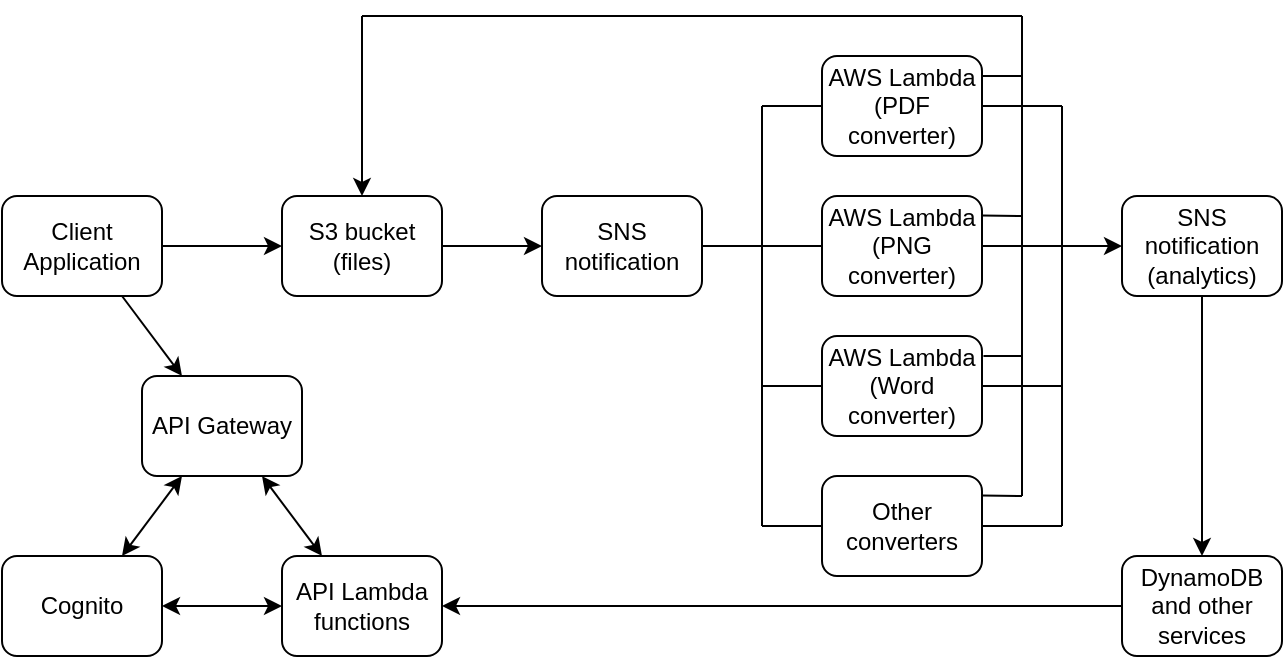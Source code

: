 <mxfile version="14.4.3" type="device"><diagram id="FSnJV-ldduJVKGIEPERM" name="Page-1"><mxGraphModel dx="1977" dy="1193" grid="1" gridSize="10" guides="1" tooltips="1" connect="1" arrows="1" fold="1" page="1" pageScale="1" pageWidth="827" pageHeight="1169" math="0" shadow="0"><root><mxCell id="0"/><mxCell id="1" parent="0"/><mxCell id="08POpkArn98ewwA57dKQ-13" style="edgeStyle=orthogonalEdgeStyle;rounded=0;orthogonalLoop=1;jettySize=auto;html=1;exitX=1;exitY=0.5;exitDx=0;exitDy=0;entryX=0;entryY=0.5;entryDx=0;entryDy=0;" edge="1" parent="1" source="08POpkArn98ewwA57dKQ-1" target="08POpkArn98ewwA57dKQ-2"><mxGeometry relative="1" as="geometry"/></mxCell><mxCell id="08POpkArn98ewwA57dKQ-1" value="Client Application" style="rounded=1;whiteSpace=wrap;html=1;" vertex="1" parent="1"><mxGeometry x="30" y="240" width="80" height="50" as="geometry"/></mxCell><mxCell id="08POpkArn98ewwA57dKQ-2" value="S3 bucket &lt;br&gt;(files)" style="rounded=1;whiteSpace=wrap;html=1;" vertex="1" parent="1"><mxGeometry x="170" y="240" width="80" height="50" as="geometry"/></mxCell><mxCell id="08POpkArn98ewwA57dKQ-3" value="API Gateway" style="rounded=1;whiteSpace=wrap;html=1;" vertex="1" parent="1"><mxGeometry x="100" y="330" width="80" height="50" as="geometry"/></mxCell><mxCell id="08POpkArn98ewwA57dKQ-5" value="Cognito" style="rounded=1;whiteSpace=wrap;html=1;" vertex="1" parent="1"><mxGeometry x="30" y="420" width="80" height="50" as="geometry"/></mxCell><mxCell id="08POpkArn98ewwA57dKQ-6" value="API Lambda functions" style="rounded=1;whiteSpace=wrap;html=1;" vertex="1" parent="1"><mxGeometry x="170" y="420" width="80" height="50" as="geometry"/></mxCell><mxCell id="08POpkArn98ewwA57dKQ-7" value="SNS notification" style="rounded=1;whiteSpace=wrap;html=1;" vertex="1" parent="1"><mxGeometry x="300" y="240" width="80" height="50" as="geometry"/></mxCell><mxCell id="08POpkArn98ewwA57dKQ-8" value="AWS Lambda (PDF&lt;br&gt;converter)" style="rounded=1;whiteSpace=wrap;html=1;" vertex="1" parent="1"><mxGeometry x="440" y="170" width="80" height="50" as="geometry"/></mxCell><mxCell id="08POpkArn98ewwA57dKQ-9" value="SNS notification &lt;br&gt;(analytics)" style="rounded=1;whiteSpace=wrap;html=1;" vertex="1" parent="1"><mxGeometry x="590" y="240" width="80" height="50" as="geometry"/></mxCell><mxCell id="08POpkArn98ewwA57dKQ-10" value="DynamoDB and other services" style="rounded=1;whiteSpace=wrap;html=1;" vertex="1" parent="1"><mxGeometry x="590" y="420" width="80" height="50" as="geometry"/></mxCell><mxCell id="08POpkArn98ewwA57dKQ-11" value="AWS Lambda (PNG&lt;br&gt;converter)" style="rounded=1;whiteSpace=wrap;html=1;" vertex="1" parent="1"><mxGeometry x="440" y="240" width="80" height="50" as="geometry"/></mxCell><mxCell id="08POpkArn98ewwA57dKQ-12" value="AWS Lambda (Word&lt;br&gt;converter)" style="rounded=1;whiteSpace=wrap;html=1;" vertex="1" parent="1"><mxGeometry x="440" y="310" width="80" height="50" as="geometry"/></mxCell><mxCell id="08POpkArn98ewwA57dKQ-15" value="" style="endArrow=classic;html=1;exitX=0.75;exitY=1;exitDx=0;exitDy=0;entryX=0.25;entryY=0;entryDx=0;entryDy=0;" edge="1" parent="1" source="08POpkArn98ewwA57dKQ-1" target="08POpkArn98ewwA57dKQ-3"><mxGeometry width="50" height="50" relative="1" as="geometry"><mxPoint x="450" y="400" as="sourcePoint"/><mxPoint x="500" y="350" as="targetPoint"/></mxGeometry></mxCell><mxCell id="08POpkArn98ewwA57dKQ-18" value="" style="endArrow=classic;startArrow=classic;html=1;exitX=0.75;exitY=0;exitDx=0;exitDy=0;entryX=0.25;entryY=1;entryDx=0;entryDy=0;" edge="1" parent="1" source="08POpkArn98ewwA57dKQ-5" target="08POpkArn98ewwA57dKQ-3"><mxGeometry width="50" height="50" relative="1" as="geometry"><mxPoint x="450" y="400" as="sourcePoint"/><mxPoint x="500" y="350" as="targetPoint"/></mxGeometry></mxCell><mxCell id="08POpkArn98ewwA57dKQ-20" value="" style="endArrow=classic;startArrow=classic;html=1;exitX=0.75;exitY=1;exitDx=0;exitDy=0;entryX=0.25;entryY=0;entryDx=0;entryDy=0;" edge="1" parent="1" source="08POpkArn98ewwA57dKQ-3" target="08POpkArn98ewwA57dKQ-6"><mxGeometry width="50" height="50" relative="1" as="geometry"><mxPoint x="450" y="400" as="sourcePoint"/><mxPoint x="500" y="350" as="targetPoint"/></mxGeometry></mxCell><mxCell id="08POpkArn98ewwA57dKQ-21" value="" style="endArrow=classic;startArrow=classic;html=1;exitX=1;exitY=0.5;exitDx=0;exitDy=0;entryX=0;entryY=0.5;entryDx=0;entryDy=0;" edge="1" parent="1" source="08POpkArn98ewwA57dKQ-5" target="08POpkArn98ewwA57dKQ-6"><mxGeometry width="50" height="50" relative="1" as="geometry"><mxPoint x="450" y="400" as="sourcePoint"/><mxPoint x="500" y="350" as="targetPoint"/></mxGeometry></mxCell><mxCell id="08POpkArn98ewwA57dKQ-22" value="" style="endArrow=classic;html=1;exitX=1;exitY=0.5;exitDx=0;exitDy=0;entryX=0;entryY=0.5;entryDx=0;entryDy=0;" edge="1" parent="1" source="08POpkArn98ewwA57dKQ-2" target="08POpkArn98ewwA57dKQ-7"><mxGeometry width="50" height="50" relative="1" as="geometry"><mxPoint x="450" y="400" as="sourcePoint"/><mxPoint x="500" y="350" as="targetPoint"/></mxGeometry></mxCell><mxCell id="08POpkArn98ewwA57dKQ-29" value="" style="endArrow=classic;html=1;entryX=0.5;entryY=0;entryDx=0;entryDy=0;" edge="1" parent="1" target="08POpkArn98ewwA57dKQ-2"><mxGeometry width="50" height="50" relative="1" as="geometry"><mxPoint x="210" y="150" as="sourcePoint"/><mxPoint x="500" y="340" as="targetPoint"/></mxGeometry></mxCell><mxCell id="08POpkArn98ewwA57dKQ-30" value="" style="endArrow=none;html=1;" edge="1" parent="1"><mxGeometry width="50" height="50" relative="1" as="geometry"><mxPoint x="210" y="150" as="sourcePoint"/><mxPoint x="540" y="150" as="targetPoint"/></mxGeometry></mxCell><mxCell id="08POpkArn98ewwA57dKQ-31" value="" style="endArrow=none;html=1;" edge="1" parent="1"><mxGeometry width="50" height="50" relative="1" as="geometry"><mxPoint x="540" y="150" as="sourcePoint"/><mxPoint x="540" y="390" as="targetPoint"/></mxGeometry></mxCell><mxCell id="08POpkArn98ewwA57dKQ-32" value="" style="endArrow=none;html=1;" edge="1" parent="1"><mxGeometry width="50" height="50" relative="1" as="geometry"><mxPoint x="560" y="405" as="sourcePoint"/><mxPoint x="560" y="195" as="targetPoint"/></mxGeometry></mxCell><mxCell id="08POpkArn98ewwA57dKQ-40" value="" style="endArrow=classic;html=1;entryX=0;entryY=0.5;entryDx=0;entryDy=0;" edge="1" parent="1" target="08POpkArn98ewwA57dKQ-9"><mxGeometry width="50" height="50" relative="1" as="geometry"><mxPoint x="560" y="265" as="sourcePoint"/><mxPoint x="550" y="240" as="targetPoint"/></mxGeometry></mxCell><mxCell id="08POpkArn98ewwA57dKQ-46" value="" style="endArrow=none;html=1;" edge="1" parent="1"><mxGeometry width="50" height="50" relative="1" as="geometry"><mxPoint x="410" y="405" as="sourcePoint"/><mxPoint x="410" y="195" as="targetPoint"/></mxGeometry></mxCell><mxCell id="08POpkArn98ewwA57dKQ-47" value="" style="endArrow=none;html=1;exitX=0;exitY=0.5;exitDx=0;exitDy=0;" edge="1" parent="1" source="08POpkArn98ewwA57dKQ-8"><mxGeometry width="50" height="50" relative="1" as="geometry"><mxPoint x="390" y="310" as="sourcePoint"/><mxPoint x="410" y="195" as="targetPoint"/></mxGeometry></mxCell><mxCell id="08POpkArn98ewwA57dKQ-49" value="Other converters" style="rounded=1;whiteSpace=wrap;html=1;" vertex="1" parent="1"><mxGeometry x="440" y="380" width="80" height="50" as="geometry"/></mxCell><mxCell id="08POpkArn98ewwA57dKQ-51" value="" style="endArrow=classic;html=1;exitX=0;exitY=0.5;exitDx=0;exitDy=0;entryX=1;entryY=0.5;entryDx=0;entryDy=0;" edge="1" parent="1" source="08POpkArn98ewwA57dKQ-10" target="08POpkArn98ewwA57dKQ-6"><mxGeometry width="50" height="50" relative="1" as="geometry"><mxPoint x="480" y="230" as="sourcePoint"/><mxPoint x="530" y="180" as="targetPoint"/></mxGeometry></mxCell><mxCell id="08POpkArn98ewwA57dKQ-52" value="" style="endArrow=none;html=1;exitX=0;exitY=0.5;exitDx=0;exitDy=0;" edge="1" parent="1" source="08POpkArn98ewwA57dKQ-49"><mxGeometry width="50" height="50" relative="1" as="geometry"><mxPoint x="420" y="360" as="sourcePoint"/><mxPoint x="410" y="405" as="targetPoint"/></mxGeometry></mxCell><mxCell id="08POpkArn98ewwA57dKQ-54" value="" style="endArrow=none;html=1;exitX=1;exitY=0.5;exitDx=0;exitDy=0;" edge="1" parent="1" source="08POpkArn98ewwA57dKQ-7"><mxGeometry width="50" height="50" relative="1" as="geometry"><mxPoint x="420" y="360" as="sourcePoint"/><mxPoint x="410" y="265" as="targetPoint"/></mxGeometry></mxCell><mxCell id="08POpkArn98ewwA57dKQ-55" value="" style="endArrow=none;html=1;exitX=0;exitY=0.5;exitDx=0;exitDy=0;" edge="1" parent="1" source="08POpkArn98ewwA57dKQ-11"><mxGeometry width="50" height="50" relative="1" as="geometry"><mxPoint x="340" y="380" as="sourcePoint"/><mxPoint x="410" y="265" as="targetPoint"/></mxGeometry></mxCell><mxCell id="08POpkArn98ewwA57dKQ-56" value="" style="endArrow=none;html=1;exitX=0;exitY=0.5;exitDx=0;exitDy=0;" edge="1" parent="1" source="08POpkArn98ewwA57dKQ-12"><mxGeometry width="50" height="50" relative="1" as="geometry"><mxPoint x="340" y="380" as="sourcePoint"/><mxPoint x="410" y="335" as="targetPoint"/></mxGeometry></mxCell><mxCell id="08POpkArn98ewwA57dKQ-57" value="" style="endArrow=none;html=1;exitX=1;exitY=0.5;exitDx=0;exitDy=0;" edge="1" parent="1" source="08POpkArn98ewwA57dKQ-49"><mxGeometry width="50" height="50" relative="1" as="geometry"><mxPoint x="520" y="320" as="sourcePoint"/><mxPoint x="560" y="405" as="targetPoint"/></mxGeometry></mxCell><mxCell id="08POpkArn98ewwA57dKQ-58" value="" style="endArrow=none;html=1;exitX=1;exitY=0.5;exitDx=0;exitDy=0;" edge="1" parent="1" source="08POpkArn98ewwA57dKQ-12"><mxGeometry width="50" height="50" relative="1" as="geometry"><mxPoint x="520" y="320" as="sourcePoint"/><mxPoint x="560" y="335" as="targetPoint"/></mxGeometry></mxCell><mxCell id="08POpkArn98ewwA57dKQ-59" value="" style="endArrow=none;html=1;exitX=1;exitY=0.5;exitDx=0;exitDy=0;" edge="1" parent="1" source="08POpkArn98ewwA57dKQ-11"><mxGeometry width="50" height="50" relative="1" as="geometry"><mxPoint x="520" y="320" as="sourcePoint"/><mxPoint x="560" y="265" as="targetPoint"/></mxGeometry></mxCell><mxCell id="08POpkArn98ewwA57dKQ-60" value="" style="endArrow=none;html=1;exitX=1;exitY=0.5;exitDx=0;exitDy=0;" edge="1" parent="1" source="08POpkArn98ewwA57dKQ-8"><mxGeometry width="50" height="50" relative="1" as="geometry"><mxPoint x="520" y="320" as="sourcePoint"/><mxPoint x="560" y="195" as="targetPoint"/></mxGeometry></mxCell><mxCell id="08POpkArn98ewwA57dKQ-61" value="" style="endArrow=none;html=1;entryX=1.006;entryY=0.2;entryDx=0;entryDy=0;entryPerimeter=0;" edge="1" parent="1" target="08POpkArn98ewwA57dKQ-8"><mxGeometry width="50" height="50" relative="1" as="geometry"><mxPoint x="540" y="180" as="sourcePoint"/><mxPoint x="530" y="190" as="targetPoint"/></mxGeometry></mxCell><mxCell id="08POpkArn98ewwA57dKQ-62" value="" style="endArrow=none;html=1;entryX=1.001;entryY=0.195;entryDx=0;entryDy=0;entryPerimeter=0;" edge="1" parent="1" target="08POpkArn98ewwA57dKQ-11"><mxGeometry width="50" height="50" relative="1" as="geometry"><mxPoint x="540" y="250" as="sourcePoint"/><mxPoint x="570" y="210" as="targetPoint"/></mxGeometry></mxCell><mxCell id="08POpkArn98ewwA57dKQ-63" value="" style="endArrow=none;html=1;entryX=1.009;entryY=0.2;entryDx=0;entryDy=0;entryPerimeter=0;" edge="1" parent="1" target="08POpkArn98ewwA57dKQ-12"><mxGeometry width="50" height="50" relative="1" as="geometry"><mxPoint x="540" y="320" as="sourcePoint"/><mxPoint x="570" y="310" as="targetPoint"/></mxGeometry></mxCell><mxCell id="08POpkArn98ewwA57dKQ-64" value="" style="endArrow=none;html=1;entryX=1.001;entryY=0.195;entryDx=0;entryDy=0;entryPerimeter=0;" edge="1" parent="1" target="08POpkArn98ewwA57dKQ-49"><mxGeometry width="50" height="50" relative="1" as="geometry"><mxPoint x="540" y="390" as="sourcePoint"/><mxPoint x="570" y="330" as="targetPoint"/></mxGeometry></mxCell><mxCell id="08POpkArn98ewwA57dKQ-65" value="" style="endArrow=classic;html=1;exitX=0.5;exitY=1;exitDx=0;exitDy=0;entryX=0.5;entryY=0;entryDx=0;entryDy=0;" edge="1" parent="1" source="08POpkArn98ewwA57dKQ-9" target="08POpkArn98ewwA57dKQ-10"><mxGeometry width="50" height="50" relative="1" as="geometry"><mxPoint x="420" y="450" as="sourcePoint"/><mxPoint x="470" y="400" as="targetPoint"/></mxGeometry></mxCell></root></mxGraphModel></diagram></mxfile>